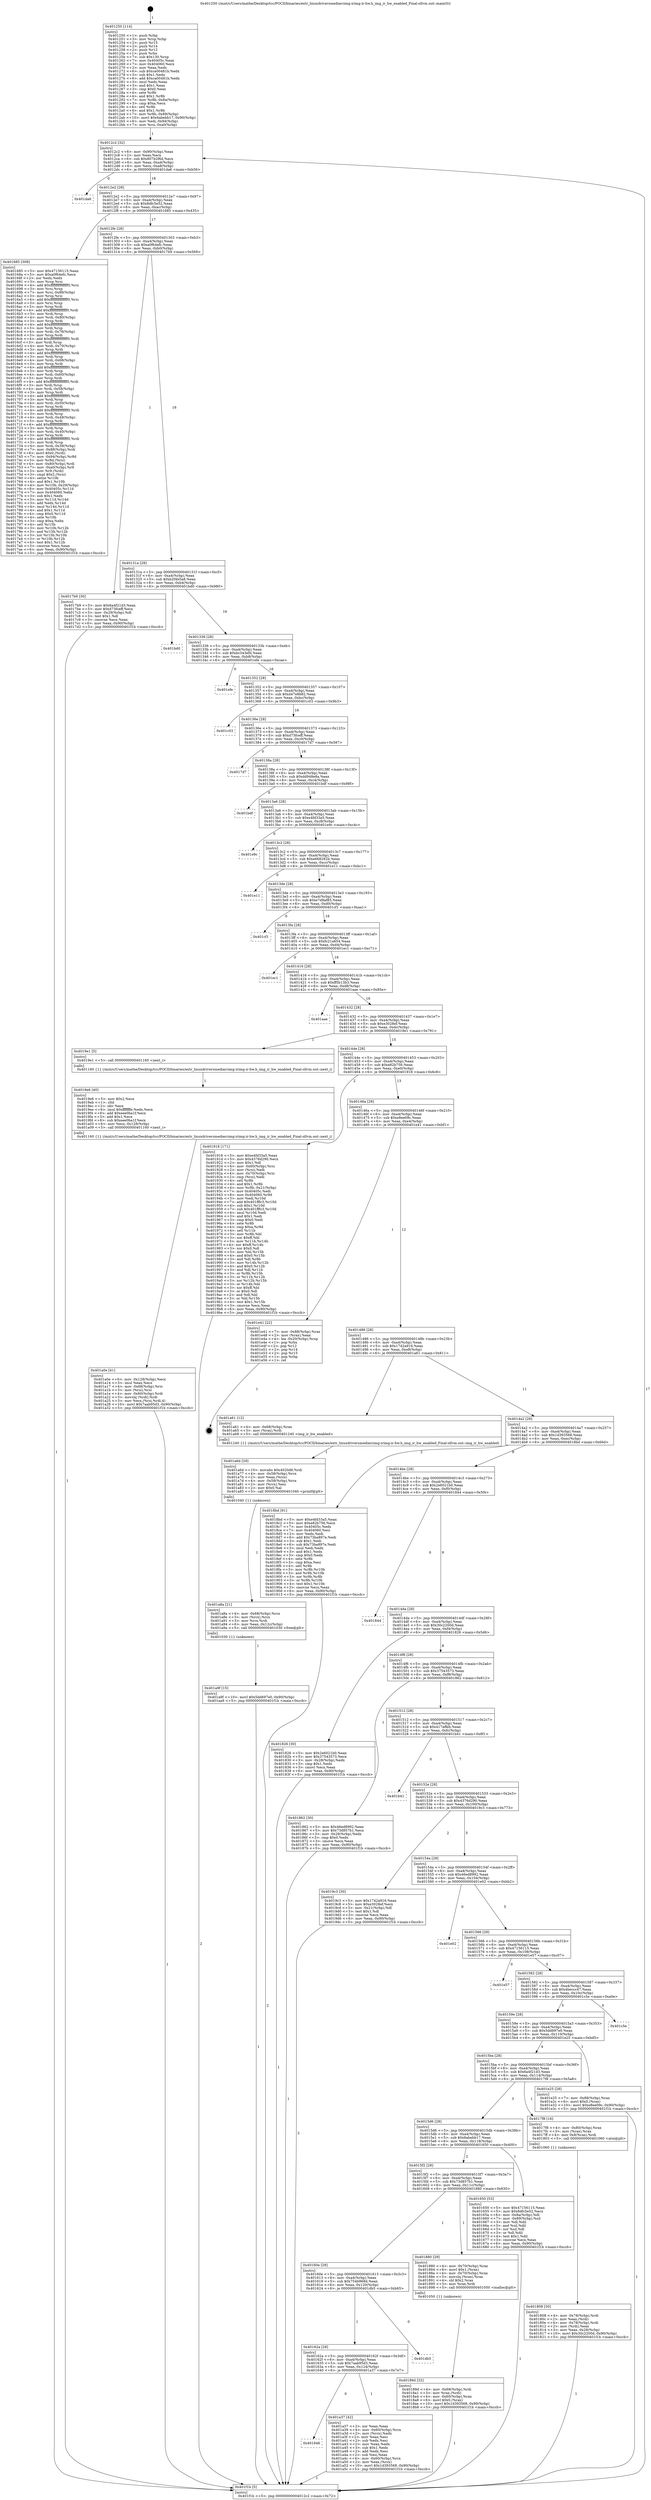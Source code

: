 digraph "0x401250" {
  label = "0x401250 (/mnt/c/Users/mathe/Desktop/tcc/POCII/binaries/extr_linuxdriversmediarcimg-irimg-ir-hw.h_img_ir_hw_enabled_Final-ollvm.out::main(0))"
  labelloc = "t"
  node[shape=record]

  Entry [label="",width=0.3,height=0.3,shape=circle,fillcolor=black,style=filled]
  "0x4012c2" [label="{
     0x4012c2 [32]\l
     | [instrs]\l
     &nbsp;&nbsp;0x4012c2 \<+6\>: mov -0x90(%rbp),%eax\l
     &nbsp;&nbsp;0x4012c8 \<+2\>: mov %eax,%ecx\l
     &nbsp;&nbsp;0x4012ca \<+6\>: sub $0x807b2f6d,%ecx\l
     &nbsp;&nbsp;0x4012d0 \<+6\>: mov %eax,-0xa4(%rbp)\l
     &nbsp;&nbsp;0x4012d6 \<+6\>: mov %ecx,-0xa8(%rbp)\l
     &nbsp;&nbsp;0x4012dc \<+6\>: je 0000000000401da6 \<main+0xb56\>\l
  }"]
  "0x401da6" [label="{
     0x401da6\l
  }", style=dashed]
  "0x4012e2" [label="{
     0x4012e2 [28]\l
     | [instrs]\l
     &nbsp;&nbsp;0x4012e2 \<+5\>: jmp 00000000004012e7 \<main+0x97\>\l
     &nbsp;&nbsp;0x4012e7 \<+6\>: mov -0xa4(%rbp),%eax\l
     &nbsp;&nbsp;0x4012ed \<+5\>: sub $0x8dfc5e52,%eax\l
     &nbsp;&nbsp;0x4012f2 \<+6\>: mov %eax,-0xac(%rbp)\l
     &nbsp;&nbsp;0x4012f8 \<+6\>: je 0000000000401685 \<main+0x435\>\l
  }"]
  Exit [label="",width=0.3,height=0.3,shape=circle,fillcolor=black,style=filled,peripheries=2]
  "0x401685" [label="{
     0x401685 [308]\l
     | [instrs]\l
     &nbsp;&nbsp;0x401685 \<+5\>: mov $0x47156115,%eax\l
     &nbsp;&nbsp;0x40168a \<+5\>: mov $0xa0f64efc,%ecx\l
     &nbsp;&nbsp;0x40168f \<+2\>: xor %edx,%edx\l
     &nbsp;&nbsp;0x401691 \<+3\>: mov %rsp,%rsi\l
     &nbsp;&nbsp;0x401694 \<+4\>: add $0xfffffffffffffff0,%rsi\l
     &nbsp;&nbsp;0x401698 \<+3\>: mov %rsi,%rsp\l
     &nbsp;&nbsp;0x40169b \<+7\>: mov %rsi,-0x88(%rbp)\l
     &nbsp;&nbsp;0x4016a2 \<+3\>: mov %rsp,%rsi\l
     &nbsp;&nbsp;0x4016a5 \<+4\>: add $0xfffffffffffffff0,%rsi\l
     &nbsp;&nbsp;0x4016a9 \<+3\>: mov %rsi,%rsp\l
     &nbsp;&nbsp;0x4016ac \<+3\>: mov %rsp,%rdi\l
     &nbsp;&nbsp;0x4016af \<+4\>: add $0xfffffffffffffff0,%rdi\l
     &nbsp;&nbsp;0x4016b3 \<+3\>: mov %rdi,%rsp\l
     &nbsp;&nbsp;0x4016b6 \<+4\>: mov %rdi,-0x80(%rbp)\l
     &nbsp;&nbsp;0x4016ba \<+3\>: mov %rsp,%rdi\l
     &nbsp;&nbsp;0x4016bd \<+4\>: add $0xfffffffffffffff0,%rdi\l
     &nbsp;&nbsp;0x4016c1 \<+3\>: mov %rdi,%rsp\l
     &nbsp;&nbsp;0x4016c4 \<+4\>: mov %rdi,-0x78(%rbp)\l
     &nbsp;&nbsp;0x4016c8 \<+3\>: mov %rsp,%rdi\l
     &nbsp;&nbsp;0x4016cb \<+4\>: add $0xfffffffffffffff0,%rdi\l
     &nbsp;&nbsp;0x4016cf \<+3\>: mov %rdi,%rsp\l
     &nbsp;&nbsp;0x4016d2 \<+4\>: mov %rdi,-0x70(%rbp)\l
     &nbsp;&nbsp;0x4016d6 \<+3\>: mov %rsp,%rdi\l
     &nbsp;&nbsp;0x4016d9 \<+4\>: add $0xfffffffffffffff0,%rdi\l
     &nbsp;&nbsp;0x4016dd \<+3\>: mov %rdi,%rsp\l
     &nbsp;&nbsp;0x4016e0 \<+4\>: mov %rdi,-0x68(%rbp)\l
     &nbsp;&nbsp;0x4016e4 \<+3\>: mov %rsp,%rdi\l
     &nbsp;&nbsp;0x4016e7 \<+4\>: add $0xfffffffffffffff0,%rdi\l
     &nbsp;&nbsp;0x4016eb \<+3\>: mov %rdi,%rsp\l
     &nbsp;&nbsp;0x4016ee \<+4\>: mov %rdi,-0x60(%rbp)\l
     &nbsp;&nbsp;0x4016f2 \<+3\>: mov %rsp,%rdi\l
     &nbsp;&nbsp;0x4016f5 \<+4\>: add $0xfffffffffffffff0,%rdi\l
     &nbsp;&nbsp;0x4016f9 \<+3\>: mov %rdi,%rsp\l
     &nbsp;&nbsp;0x4016fc \<+4\>: mov %rdi,-0x58(%rbp)\l
     &nbsp;&nbsp;0x401700 \<+3\>: mov %rsp,%rdi\l
     &nbsp;&nbsp;0x401703 \<+4\>: add $0xfffffffffffffff0,%rdi\l
     &nbsp;&nbsp;0x401707 \<+3\>: mov %rdi,%rsp\l
     &nbsp;&nbsp;0x40170a \<+4\>: mov %rdi,-0x50(%rbp)\l
     &nbsp;&nbsp;0x40170e \<+3\>: mov %rsp,%rdi\l
     &nbsp;&nbsp;0x401711 \<+4\>: add $0xfffffffffffffff0,%rdi\l
     &nbsp;&nbsp;0x401715 \<+3\>: mov %rdi,%rsp\l
     &nbsp;&nbsp;0x401718 \<+4\>: mov %rdi,-0x48(%rbp)\l
     &nbsp;&nbsp;0x40171c \<+3\>: mov %rsp,%rdi\l
     &nbsp;&nbsp;0x40171f \<+4\>: add $0xfffffffffffffff0,%rdi\l
     &nbsp;&nbsp;0x401723 \<+3\>: mov %rdi,%rsp\l
     &nbsp;&nbsp;0x401726 \<+4\>: mov %rdi,-0x40(%rbp)\l
     &nbsp;&nbsp;0x40172a \<+3\>: mov %rsp,%rdi\l
     &nbsp;&nbsp;0x40172d \<+4\>: add $0xfffffffffffffff0,%rdi\l
     &nbsp;&nbsp;0x401731 \<+3\>: mov %rdi,%rsp\l
     &nbsp;&nbsp;0x401734 \<+4\>: mov %rdi,-0x38(%rbp)\l
     &nbsp;&nbsp;0x401738 \<+7\>: mov -0x88(%rbp),%rdi\l
     &nbsp;&nbsp;0x40173f \<+6\>: movl $0x0,(%rdi)\l
     &nbsp;&nbsp;0x401745 \<+7\>: mov -0x94(%rbp),%r8d\l
     &nbsp;&nbsp;0x40174c \<+3\>: mov %r8d,(%rsi)\l
     &nbsp;&nbsp;0x40174f \<+4\>: mov -0x80(%rbp),%rdi\l
     &nbsp;&nbsp;0x401753 \<+7\>: mov -0xa0(%rbp),%r9\l
     &nbsp;&nbsp;0x40175a \<+3\>: mov %r9,(%rdi)\l
     &nbsp;&nbsp;0x40175d \<+3\>: cmpl $0x2,(%rsi)\l
     &nbsp;&nbsp;0x401760 \<+4\>: setne %r10b\l
     &nbsp;&nbsp;0x401764 \<+4\>: and $0x1,%r10b\l
     &nbsp;&nbsp;0x401768 \<+4\>: mov %r10b,-0x29(%rbp)\l
     &nbsp;&nbsp;0x40176c \<+8\>: mov 0x40405c,%r11d\l
     &nbsp;&nbsp;0x401774 \<+7\>: mov 0x404060,%ebx\l
     &nbsp;&nbsp;0x40177b \<+3\>: sub $0x1,%edx\l
     &nbsp;&nbsp;0x40177e \<+3\>: mov %r11d,%r14d\l
     &nbsp;&nbsp;0x401781 \<+3\>: add %edx,%r14d\l
     &nbsp;&nbsp;0x401784 \<+4\>: imul %r14d,%r11d\l
     &nbsp;&nbsp;0x401788 \<+4\>: and $0x1,%r11d\l
     &nbsp;&nbsp;0x40178c \<+4\>: cmp $0x0,%r11d\l
     &nbsp;&nbsp;0x401790 \<+4\>: sete %r10b\l
     &nbsp;&nbsp;0x401794 \<+3\>: cmp $0xa,%ebx\l
     &nbsp;&nbsp;0x401797 \<+4\>: setl %r15b\l
     &nbsp;&nbsp;0x40179b \<+3\>: mov %r10b,%r12b\l
     &nbsp;&nbsp;0x40179e \<+3\>: and %r15b,%r12b\l
     &nbsp;&nbsp;0x4017a1 \<+3\>: xor %r15b,%r10b\l
     &nbsp;&nbsp;0x4017a4 \<+3\>: or %r10b,%r12b\l
     &nbsp;&nbsp;0x4017a7 \<+4\>: test $0x1,%r12b\l
     &nbsp;&nbsp;0x4017ab \<+3\>: cmovne %ecx,%eax\l
     &nbsp;&nbsp;0x4017ae \<+6\>: mov %eax,-0x90(%rbp)\l
     &nbsp;&nbsp;0x4017b4 \<+5\>: jmp 0000000000401f1b \<main+0xccb\>\l
  }"]
  "0x4012fe" [label="{
     0x4012fe [28]\l
     | [instrs]\l
     &nbsp;&nbsp;0x4012fe \<+5\>: jmp 0000000000401303 \<main+0xb3\>\l
     &nbsp;&nbsp;0x401303 \<+6\>: mov -0xa4(%rbp),%eax\l
     &nbsp;&nbsp;0x401309 \<+5\>: sub $0xa0f64efc,%eax\l
     &nbsp;&nbsp;0x40130e \<+6\>: mov %eax,-0xb0(%rbp)\l
     &nbsp;&nbsp;0x401314 \<+6\>: je 00000000004017b9 \<main+0x569\>\l
  }"]
  "0x401a9f" [label="{
     0x401a9f [15]\l
     | [instrs]\l
     &nbsp;&nbsp;0x401a9f \<+10\>: movl $0x5dd697e0,-0x90(%rbp)\l
     &nbsp;&nbsp;0x401aa9 \<+5\>: jmp 0000000000401f1b \<main+0xccb\>\l
  }"]
  "0x4017b9" [label="{
     0x4017b9 [30]\l
     | [instrs]\l
     &nbsp;&nbsp;0x4017b9 \<+5\>: mov $0x6a4f21d3,%eax\l
     &nbsp;&nbsp;0x4017be \<+5\>: mov $0xd73fceff,%ecx\l
     &nbsp;&nbsp;0x4017c3 \<+3\>: mov -0x29(%rbp),%dl\l
     &nbsp;&nbsp;0x4017c6 \<+3\>: test $0x1,%dl\l
     &nbsp;&nbsp;0x4017c9 \<+3\>: cmovne %ecx,%eax\l
     &nbsp;&nbsp;0x4017cc \<+6\>: mov %eax,-0x90(%rbp)\l
     &nbsp;&nbsp;0x4017d2 \<+5\>: jmp 0000000000401f1b \<main+0xccb\>\l
  }"]
  "0x40131a" [label="{
     0x40131a [28]\l
     | [instrs]\l
     &nbsp;&nbsp;0x40131a \<+5\>: jmp 000000000040131f \<main+0xcf\>\l
     &nbsp;&nbsp;0x40131f \<+6\>: mov -0xa4(%rbp),%eax\l
     &nbsp;&nbsp;0x401325 \<+5\>: sub $0xb2f4b5a8,%eax\l
     &nbsp;&nbsp;0x40132a \<+6\>: mov %eax,-0xb4(%rbp)\l
     &nbsp;&nbsp;0x401330 \<+6\>: je 0000000000401bd0 \<main+0x980\>\l
  }"]
  "0x401a8a" [label="{
     0x401a8a [21]\l
     | [instrs]\l
     &nbsp;&nbsp;0x401a8a \<+4\>: mov -0x68(%rbp),%rcx\l
     &nbsp;&nbsp;0x401a8e \<+3\>: mov (%rcx),%rcx\l
     &nbsp;&nbsp;0x401a91 \<+3\>: mov %rcx,%rdi\l
     &nbsp;&nbsp;0x401a94 \<+6\>: mov %eax,-0x12c(%rbp)\l
     &nbsp;&nbsp;0x401a9a \<+5\>: call 0000000000401030 \<free@plt\>\l
     | [calls]\l
     &nbsp;&nbsp;0x401030 \{1\} (unknown)\l
  }"]
  "0x401bd0" [label="{
     0x401bd0\l
  }", style=dashed]
  "0x401336" [label="{
     0x401336 [28]\l
     | [instrs]\l
     &nbsp;&nbsp;0x401336 \<+5\>: jmp 000000000040133b \<main+0xeb\>\l
     &nbsp;&nbsp;0x40133b \<+6\>: mov -0xa4(%rbp),%eax\l
     &nbsp;&nbsp;0x401341 \<+5\>: sub $0xbc343efd,%eax\l
     &nbsp;&nbsp;0x401346 \<+6\>: mov %eax,-0xb8(%rbp)\l
     &nbsp;&nbsp;0x40134c \<+6\>: je 0000000000401efe \<main+0xcae\>\l
  }"]
  "0x401a6d" [label="{
     0x401a6d [29]\l
     | [instrs]\l
     &nbsp;&nbsp;0x401a6d \<+10\>: movabs $0x4020d6,%rdi\l
     &nbsp;&nbsp;0x401a77 \<+4\>: mov -0x58(%rbp),%rcx\l
     &nbsp;&nbsp;0x401a7b \<+2\>: mov %eax,(%rcx)\l
     &nbsp;&nbsp;0x401a7d \<+4\>: mov -0x58(%rbp),%rcx\l
     &nbsp;&nbsp;0x401a81 \<+2\>: mov (%rcx),%esi\l
     &nbsp;&nbsp;0x401a83 \<+2\>: mov $0x0,%al\l
     &nbsp;&nbsp;0x401a85 \<+5\>: call 0000000000401040 \<printf@plt\>\l
     | [calls]\l
     &nbsp;&nbsp;0x401040 \{1\} (unknown)\l
  }"]
  "0x401efe" [label="{
     0x401efe\l
  }", style=dashed]
  "0x401352" [label="{
     0x401352 [28]\l
     | [instrs]\l
     &nbsp;&nbsp;0x401352 \<+5\>: jmp 0000000000401357 \<main+0x107\>\l
     &nbsp;&nbsp;0x401357 \<+6\>: mov -0xa4(%rbp),%eax\l
     &nbsp;&nbsp;0x40135d \<+5\>: sub $0xd47e8b82,%eax\l
     &nbsp;&nbsp;0x401362 \<+6\>: mov %eax,-0xbc(%rbp)\l
     &nbsp;&nbsp;0x401368 \<+6\>: je 0000000000401c03 \<main+0x9b3\>\l
  }"]
  "0x401646" [label="{
     0x401646\l
  }", style=dashed]
  "0x401c03" [label="{
     0x401c03\l
  }", style=dashed]
  "0x40136e" [label="{
     0x40136e [28]\l
     | [instrs]\l
     &nbsp;&nbsp;0x40136e \<+5\>: jmp 0000000000401373 \<main+0x123\>\l
     &nbsp;&nbsp;0x401373 \<+6\>: mov -0xa4(%rbp),%eax\l
     &nbsp;&nbsp;0x401379 \<+5\>: sub $0xd73fceff,%eax\l
     &nbsp;&nbsp;0x40137e \<+6\>: mov %eax,-0xc0(%rbp)\l
     &nbsp;&nbsp;0x401384 \<+6\>: je 00000000004017d7 \<main+0x587\>\l
  }"]
  "0x401a37" [label="{
     0x401a37 [42]\l
     | [instrs]\l
     &nbsp;&nbsp;0x401a37 \<+2\>: xor %eax,%eax\l
     &nbsp;&nbsp;0x401a39 \<+4\>: mov -0x60(%rbp),%rcx\l
     &nbsp;&nbsp;0x401a3d \<+2\>: mov (%rcx),%edx\l
     &nbsp;&nbsp;0x401a3f \<+2\>: mov %eax,%esi\l
     &nbsp;&nbsp;0x401a41 \<+2\>: sub %edx,%esi\l
     &nbsp;&nbsp;0x401a43 \<+2\>: mov %eax,%edx\l
     &nbsp;&nbsp;0x401a45 \<+3\>: sub $0x1,%edx\l
     &nbsp;&nbsp;0x401a48 \<+2\>: add %edx,%esi\l
     &nbsp;&nbsp;0x401a4a \<+2\>: sub %esi,%eax\l
     &nbsp;&nbsp;0x401a4c \<+4\>: mov -0x60(%rbp),%rcx\l
     &nbsp;&nbsp;0x401a50 \<+2\>: mov %eax,(%rcx)\l
     &nbsp;&nbsp;0x401a52 \<+10\>: movl $0x1d393568,-0x90(%rbp)\l
     &nbsp;&nbsp;0x401a5c \<+5\>: jmp 0000000000401f1b \<main+0xccb\>\l
  }"]
  "0x4017d7" [label="{
     0x4017d7\l
  }", style=dashed]
  "0x40138a" [label="{
     0x40138a [28]\l
     | [instrs]\l
     &nbsp;&nbsp;0x40138a \<+5\>: jmp 000000000040138f \<main+0x13f\>\l
     &nbsp;&nbsp;0x40138f \<+6\>: mov -0xa4(%rbp),%eax\l
     &nbsp;&nbsp;0x401395 \<+5\>: sub $0xdd948e8a,%eax\l
     &nbsp;&nbsp;0x40139a \<+6\>: mov %eax,-0xc4(%rbp)\l
     &nbsp;&nbsp;0x4013a0 \<+6\>: je 0000000000401bdf \<main+0x98f\>\l
  }"]
  "0x40162a" [label="{
     0x40162a [28]\l
     | [instrs]\l
     &nbsp;&nbsp;0x40162a \<+5\>: jmp 000000000040162f \<main+0x3df\>\l
     &nbsp;&nbsp;0x40162f \<+6\>: mov -0xa4(%rbp),%eax\l
     &nbsp;&nbsp;0x401635 \<+5\>: sub $0x7aab95d3,%eax\l
     &nbsp;&nbsp;0x40163a \<+6\>: mov %eax,-0x124(%rbp)\l
     &nbsp;&nbsp;0x401640 \<+6\>: je 0000000000401a37 \<main+0x7e7\>\l
  }"]
  "0x401bdf" [label="{
     0x401bdf\l
  }", style=dashed]
  "0x4013a6" [label="{
     0x4013a6 [28]\l
     | [instrs]\l
     &nbsp;&nbsp;0x4013a6 \<+5\>: jmp 00000000004013ab \<main+0x15b\>\l
     &nbsp;&nbsp;0x4013ab \<+6\>: mov -0xa4(%rbp),%eax\l
     &nbsp;&nbsp;0x4013b1 \<+5\>: sub $0xe4fd33a5,%eax\l
     &nbsp;&nbsp;0x4013b6 \<+6\>: mov %eax,-0xc8(%rbp)\l
     &nbsp;&nbsp;0x4013bc \<+6\>: je 0000000000401e9c \<main+0xc4c\>\l
  }"]
  "0x401db5" [label="{
     0x401db5\l
  }", style=dashed]
  "0x401e9c" [label="{
     0x401e9c\l
  }", style=dashed]
  "0x4013c2" [label="{
     0x4013c2 [28]\l
     | [instrs]\l
     &nbsp;&nbsp;0x4013c2 \<+5\>: jmp 00000000004013c7 \<main+0x177\>\l
     &nbsp;&nbsp;0x4013c7 \<+6\>: mov -0xa4(%rbp),%eax\l
     &nbsp;&nbsp;0x4013cd \<+5\>: sub $0xe668282b,%eax\l
     &nbsp;&nbsp;0x4013d2 \<+6\>: mov %eax,-0xcc(%rbp)\l
     &nbsp;&nbsp;0x4013d8 \<+6\>: je 0000000000401e11 \<main+0xbc1\>\l
  }"]
  "0x401a0e" [label="{
     0x401a0e [41]\l
     | [instrs]\l
     &nbsp;&nbsp;0x401a0e \<+6\>: mov -0x128(%rbp),%ecx\l
     &nbsp;&nbsp;0x401a14 \<+3\>: imul %eax,%ecx\l
     &nbsp;&nbsp;0x401a17 \<+4\>: mov -0x68(%rbp),%rsi\l
     &nbsp;&nbsp;0x401a1b \<+3\>: mov (%rsi),%rsi\l
     &nbsp;&nbsp;0x401a1e \<+4\>: mov -0x60(%rbp),%rdi\l
     &nbsp;&nbsp;0x401a22 \<+3\>: movslq (%rdi),%rdi\l
     &nbsp;&nbsp;0x401a25 \<+3\>: mov %ecx,(%rsi,%rdi,4)\l
     &nbsp;&nbsp;0x401a28 \<+10\>: movl $0x7aab95d3,-0x90(%rbp)\l
     &nbsp;&nbsp;0x401a32 \<+5\>: jmp 0000000000401f1b \<main+0xccb\>\l
  }"]
  "0x401e11" [label="{
     0x401e11\l
  }", style=dashed]
  "0x4013de" [label="{
     0x4013de [28]\l
     | [instrs]\l
     &nbsp;&nbsp;0x4013de \<+5\>: jmp 00000000004013e3 \<main+0x193\>\l
     &nbsp;&nbsp;0x4013e3 \<+6\>: mov -0xa4(%rbp),%eax\l
     &nbsp;&nbsp;0x4013e9 \<+5\>: sub $0xe7d8af85,%eax\l
     &nbsp;&nbsp;0x4013ee \<+6\>: mov %eax,-0xd0(%rbp)\l
     &nbsp;&nbsp;0x4013f4 \<+6\>: je 0000000000401cf1 \<main+0xaa1\>\l
  }"]
  "0x4019e6" [label="{
     0x4019e6 [40]\l
     | [instrs]\l
     &nbsp;&nbsp;0x4019e6 \<+5\>: mov $0x2,%ecx\l
     &nbsp;&nbsp;0x4019eb \<+1\>: cltd\l
     &nbsp;&nbsp;0x4019ec \<+2\>: idiv %ecx\l
     &nbsp;&nbsp;0x4019ee \<+6\>: imul $0xfffffffe,%edx,%ecx\l
     &nbsp;&nbsp;0x4019f4 \<+6\>: add $0xeee0ba1f,%ecx\l
     &nbsp;&nbsp;0x4019fa \<+3\>: add $0x1,%ecx\l
     &nbsp;&nbsp;0x4019fd \<+6\>: sub $0xeee0ba1f,%ecx\l
     &nbsp;&nbsp;0x401a03 \<+6\>: mov %ecx,-0x128(%rbp)\l
     &nbsp;&nbsp;0x401a09 \<+5\>: call 0000000000401160 \<next_i\>\l
     | [calls]\l
     &nbsp;&nbsp;0x401160 \{1\} (/mnt/c/Users/mathe/Desktop/tcc/POCII/binaries/extr_linuxdriversmediarcimg-irimg-ir-hw.h_img_ir_hw_enabled_Final-ollvm.out::next_i)\l
  }"]
  "0x401cf1" [label="{
     0x401cf1\l
  }", style=dashed]
  "0x4013fa" [label="{
     0x4013fa [28]\l
     | [instrs]\l
     &nbsp;&nbsp;0x4013fa \<+5\>: jmp 00000000004013ff \<main+0x1af\>\l
     &nbsp;&nbsp;0x4013ff \<+6\>: mov -0xa4(%rbp),%eax\l
     &nbsp;&nbsp;0x401405 \<+5\>: sub $0xfc21a654,%eax\l
     &nbsp;&nbsp;0x40140a \<+6\>: mov %eax,-0xd4(%rbp)\l
     &nbsp;&nbsp;0x401410 \<+6\>: je 0000000000401ec1 \<main+0xc71\>\l
  }"]
  "0x40189d" [label="{
     0x40189d [32]\l
     | [instrs]\l
     &nbsp;&nbsp;0x40189d \<+4\>: mov -0x68(%rbp),%rdi\l
     &nbsp;&nbsp;0x4018a1 \<+3\>: mov %rax,(%rdi)\l
     &nbsp;&nbsp;0x4018a4 \<+4\>: mov -0x60(%rbp),%rax\l
     &nbsp;&nbsp;0x4018a8 \<+6\>: movl $0x0,(%rax)\l
     &nbsp;&nbsp;0x4018ae \<+10\>: movl $0x1d393568,-0x90(%rbp)\l
     &nbsp;&nbsp;0x4018b8 \<+5\>: jmp 0000000000401f1b \<main+0xccb\>\l
  }"]
  "0x401ec1" [label="{
     0x401ec1\l
  }", style=dashed]
  "0x401416" [label="{
     0x401416 [28]\l
     | [instrs]\l
     &nbsp;&nbsp;0x401416 \<+5\>: jmp 000000000040141b \<main+0x1cb\>\l
     &nbsp;&nbsp;0x40141b \<+6\>: mov -0xa4(%rbp),%eax\l
     &nbsp;&nbsp;0x401421 \<+5\>: sub $0xff5b13b3,%eax\l
     &nbsp;&nbsp;0x401426 \<+6\>: mov %eax,-0xd8(%rbp)\l
     &nbsp;&nbsp;0x40142c \<+6\>: je 0000000000401aae \<main+0x85e\>\l
  }"]
  "0x40160e" [label="{
     0x40160e [28]\l
     | [instrs]\l
     &nbsp;&nbsp;0x40160e \<+5\>: jmp 0000000000401613 \<main+0x3c3\>\l
     &nbsp;&nbsp;0x401613 \<+6\>: mov -0xa4(%rbp),%eax\l
     &nbsp;&nbsp;0x401619 \<+5\>: sub $0x754b968d,%eax\l
     &nbsp;&nbsp;0x40161e \<+6\>: mov %eax,-0x120(%rbp)\l
     &nbsp;&nbsp;0x401624 \<+6\>: je 0000000000401db5 \<main+0xb65\>\l
  }"]
  "0x401aae" [label="{
     0x401aae\l
  }", style=dashed]
  "0x401432" [label="{
     0x401432 [28]\l
     | [instrs]\l
     &nbsp;&nbsp;0x401432 \<+5\>: jmp 0000000000401437 \<main+0x1e7\>\l
     &nbsp;&nbsp;0x401437 \<+6\>: mov -0xa4(%rbp),%eax\l
     &nbsp;&nbsp;0x40143d \<+5\>: sub $0xe3028ef,%eax\l
     &nbsp;&nbsp;0x401442 \<+6\>: mov %eax,-0xdc(%rbp)\l
     &nbsp;&nbsp;0x401448 \<+6\>: je 00000000004019e1 \<main+0x791\>\l
  }"]
  "0x401880" [label="{
     0x401880 [29]\l
     | [instrs]\l
     &nbsp;&nbsp;0x401880 \<+4\>: mov -0x70(%rbp),%rax\l
     &nbsp;&nbsp;0x401884 \<+6\>: movl $0x1,(%rax)\l
     &nbsp;&nbsp;0x40188a \<+4\>: mov -0x70(%rbp),%rax\l
     &nbsp;&nbsp;0x40188e \<+3\>: movslq (%rax),%rax\l
     &nbsp;&nbsp;0x401891 \<+4\>: shl $0x2,%rax\l
     &nbsp;&nbsp;0x401895 \<+3\>: mov %rax,%rdi\l
     &nbsp;&nbsp;0x401898 \<+5\>: call 0000000000401050 \<malloc@plt\>\l
     | [calls]\l
     &nbsp;&nbsp;0x401050 \{1\} (unknown)\l
  }"]
  "0x4019e1" [label="{
     0x4019e1 [5]\l
     | [instrs]\l
     &nbsp;&nbsp;0x4019e1 \<+5\>: call 0000000000401160 \<next_i\>\l
     | [calls]\l
     &nbsp;&nbsp;0x401160 \{1\} (/mnt/c/Users/mathe/Desktop/tcc/POCII/binaries/extr_linuxdriversmediarcimg-irimg-ir-hw.h_img_ir_hw_enabled_Final-ollvm.out::next_i)\l
  }"]
  "0x40144e" [label="{
     0x40144e [28]\l
     | [instrs]\l
     &nbsp;&nbsp;0x40144e \<+5\>: jmp 0000000000401453 \<main+0x203\>\l
     &nbsp;&nbsp;0x401453 \<+6\>: mov -0xa4(%rbp),%eax\l
     &nbsp;&nbsp;0x401459 \<+5\>: sub $0xe82b756,%eax\l
     &nbsp;&nbsp;0x40145e \<+6\>: mov %eax,-0xe0(%rbp)\l
     &nbsp;&nbsp;0x401464 \<+6\>: je 0000000000401918 \<main+0x6c8\>\l
  }"]
  "0x401808" [label="{
     0x401808 [30]\l
     | [instrs]\l
     &nbsp;&nbsp;0x401808 \<+4\>: mov -0x78(%rbp),%rdi\l
     &nbsp;&nbsp;0x40180c \<+2\>: mov %eax,(%rdi)\l
     &nbsp;&nbsp;0x40180e \<+4\>: mov -0x78(%rbp),%rdi\l
     &nbsp;&nbsp;0x401812 \<+2\>: mov (%rdi),%eax\l
     &nbsp;&nbsp;0x401814 \<+3\>: mov %eax,-0x28(%rbp)\l
     &nbsp;&nbsp;0x401817 \<+10\>: movl $0x30c2200d,-0x90(%rbp)\l
     &nbsp;&nbsp;0x401821 \<+5\>: jmp 0000000000401f1b \<main+0xccb\>\l
  }"]
  "0x401918" [label="{
     0x401918 [171]\l
     | [instrs]\l
     &nbsp;&nbsp;0x401918 \<+5\>: mov $0xe4fd33a5,%eax\l
     &nbsp;&nbsp;0x40191d \<+5\>: mov $0x4376d290,%ecx\l
     &nbsp;&nbsp;0x401922 \<+2\>: mov $0x1,%dl\l
     &nbsp;&nbsp;0x401924 \<+4\>: mov -0x60(%rbp),%rsi\l
     &nbsp;&nbsp;0x401928 \<+2\>: mov (%rsi),%edi\l
     &nbsp;&nbsp;0x40192a \<+4\>: mov -0x70(%rbp),%rsi\l
     &nbsp;&nbsp;0x40192e \<+2\>: cmp (%rsi),%edi\l
     &nbsp;&nbsp;0x401930 \<+4\>: setl %r8b\l
     &nbsp;&nbsp;0x401934 \<+4\>: and $0x1,%r8b\l
     &nbsp;&nbsp;0x401938 \<+4\>: mov %r8b,-0x21(%rbp)\l
     &nbsp;&nbsp;0x40193c \<+7\>: mov 0x40405c,%edi\l
     &nbsp;&nbsp;0x401943 \<+8\>: mov 0x404060,%r9d\l
     &nbsp;&nbsp;0x40194b \<+3\>: mov %edi,%r10d\l
     &nbsp;&nbsp;0x40194e \<+7\>: add $0x401fffc3,%r10d\l
     &nbsp;&nbsp;0x401955 \<+4\>: sub $0x1,%r10d\l
     &nbsp;&nbsp;0x401959 \<+7\>: sub $0x401fffc3,%r10d\l
     &nbsp;&nbsp;0x401960 \<+4\>: imul %r10d,%edi\l
     &nbsp;&nbsp;0x401964 \<+3\>: and $0x1,%edi\l
     &nbsp;&nbsp;0x401967 \<+3\>: cmp $0x0,%edi\l
     &nbsp;&nbsp;0x40196a \<+4\>: sete %r8b\l
     &nbsp;&nbsp;0x40196e \<+4\>: cmp $0xa,%r9d\l
     &nbsp;&nbsp;0x401972 \<+4\>: setl %r11b\l
     &nbsp;&nbsp;0x401976 \<+3\>: mov %r8b,%bl\l
     &nbsp;&nbsp;0x401979 \<+3\>: xor $0xff,%bl\l
     &nbsp;&nbsp;0x40197c \<+3\>: mov %r11b,%r14b\l
     &nbsp;&nbsp;0x40197f \<+4\>: xor $0xff,%r14b\l
     &nbsp;&nbsp;0x401983 \<+3\>: xor $0x0,%dl\l
     &nbsp;&nbsp;0x401986 \<+3\>: mov %bl,%r15b\l
     &nbsp;&nbsp;0x401989 \<+4\>: and $0x0,%r15b\l
     &nbsp;&nbsp;0x40198d \<+3\>: and %dl,%r8b\l
     &nbsp;&nbsp;0x401990 \<+3\>: mov %r14b,%r12b\l
     &nbsp;&nbsp;0x401993 \<+4\>: and $0x0,%r12b\l
     &nbsp;&nbsp;0x401997 \<+3\>: and %dl,%r11b\l
     &nbsp;&nbsp;0x40199a \<+3\>: or %r8b,%r15b\l
     &nbsp;&nbsp;0x40199d \<+3\>: or %r11b,%r12b\l
     &nbsp;&nbsp;0x4019a0 \<+3\>: xor %r12b,%r15b\l
     &nbsp;&nbsp;0x4019a3 \<+3\>: or %r14b,%bl\l
     &nbsp;&nbsp;0x4019a6 \<+3\>: xor $0xff,%bl\l
     &nbsp;&nbsp;0x4019a9 \<+3\>: or $0x0,%dl\l
     &nbsp;&nbsp;0x4019ac \<+2\>: and %dl,%bl\l
     &nbsp;&nbsp;0x4019ae \<+3\>: or %bl,%r15b\l
     &nbsp;&nbsp;0x4019b1 \<+4\>: test $0x1,%r15b\l
     &nbsp;&nbsp;0x4019b5 \<+3\>: cmovne %ecx,%eax\l
     &nbsp;&nbsp;0x4019b8 \<+6\>: mov %eax,-0x90(%rbp)\l
     &nbsp;&nbsp;0x4019be \<+5\>: jmp 0000000000401f1b \<main+0xccb\>\l
  }"]
  "0x40146a" [label="{
     0x40146a [28]\l
     | [instrs]\l
     &nbsp;&nbsp;0x40146a \<+5\>: jmp 000000000040146f \<main+0x21f\>\l
     &nbsp;&nbsp;0x40146f \<+6\>: mov -0xa4(%rbp),%eax\l
     &nbsp;&nbsp;0x401475 \<+5\>: sub $0xe8ee09c,%eax\l
     &nbsp;&nbsp;0x40147a \<+6\>: mov %eax,-0xe4(%rbp)\l
     &nbsp;&nbsp;0x401480 \<+6\>: je 0000000000401e41 \<main+0xbf1\>\l
  }"]
  "0x401250" [label="{
     0x401250 [114]\l
     | [instrs]\l
     &nbsp;&nbsp;0x401250 \<+1\>: push %rbp\l
     &nbsp;&nbsp;0x401251 \<+3\>: mov %rsp,%rbp\l
     &nbsp;&nbsp;0x401254 \<+2\>: push %r15\l
     &nbsp;&nbsp;0x401256 \<+2\>: push %r14\l
     &nbsp;&nbsp;0x401258 \<+2\>: push %r12\l
     &nbsp;&nbsp;0x40125a \<+1\>: push %rbx\l
     &nbsp;&nbsp;0x40125b \<+7\>: sub $0x130,%rsp\l
     &nbsp;&nbsp;0x401262 \<+7\>: mov 0x40405c,%eax\l
     &nbsp;&nbsp;0x401269 \<+7\>: mov 0x404060,%ecx\l
     &nbsp;&nbsp;0x401270 \<+2\>: mov %eax,%edx\l
     &nbsp;&nbsp;0x401272 \<+6\>: sub $0xca00481b,%edx\l
     &nbsp;&nbsp;0x401278 \<+3\>: sub $0x1,%edx\l
     &nbsp;&nbsp;0x40127b \<+6\>: add $0xca00481b,%edx\l
     &nbsp;&nbsp;0x401281 \<+3\>: imul %edx,%eax\l
     &nbsp;&nbsp;0x401284 \<+3\>: and $0x1,%eax\l
     &nbsp;&nbsp;0x401287 \<+3\>: cmp $0x0,%eax\l
     &nbsp;&nbsp;0x40128a \<+4\>: sete %r8b\l
     &nbsp;&nbsp;0x40128e \<+4\>: and $0x1,%r8b\l
     &nbsp;&nbsp;0x401292 \<+7\>: mov %r8b,-0x8a(%rbp)\l
     &nbsp;&nbsp;0x401299 \<+3\>: cmp $0xa,%ecx\l
     &nbsp;&nbsp;0x40129c \<+4\>: setl %r8b\l
     &nbsp;&nbsp;0x4012a0 \<+4\>: and $0x1,%r8b\l
     &nbsp;&nbsp;0x4012a4 \<+7\>: mov %r8b,-0x89(%rbp)\l
     &nbsp;&nbsp;0x4012ab \<+10\>: movl $0x6abebb17,-0x90(%rbp)\l
     &nbsp;&nbsp;0x4012b5 \<+6\>: mov %edi,-0x94(%rbp)\l
     &nbsp;&nbsp;0x4012bb \<+7\>: mov %rsi,-0xa0(%rbp)\l
  }"]
  "0x401e41" [label="{
     0x401e41 [22]\l
     | [instrs]\l
     &nbsp;&nbsp;0x401e41 \<+7\>: mov -0x88(%rbp),%rax\l
     &nbsp;&nbsp;0x401e48 \<+2\>: mov (%rax),%eax\l
     &nbsp;&nbsp;0x401e4a \<+4\>: lea -0x20(%rbp),%rsp\l
     &nbsp;&nbsp;0x401e4e \<+1\>: pop %rbx\l
     &nbsp;&nbsp;0x401e4f \<+2\>: pop %r12\l
     &nbsp;&nbsp;0x401e51 \<+2\>: pop %r14\l
     &nbsp;&nbsp;0x401e53 \<+2\>: pop %r15\l
     &nbsp;&nbsp;0x401e55 \<+1\>: pop %rbp\l
     &nbsp;&nbsp;0x401e56 \<+1\>: ret\l
  }"]
  "0x401486" [label="{
     0x401486 [28]\l
     | [instrs]\l
     &nbsp;&nbsp;0x401486 \<+5\>: jmp 000000000040148b \<main+0x23b\>\l
     &nbsp;&nbsp;0x40148b \<+6\>: mov -0xa4(%rbp),%eax\l
     &nbsp;&nbsp;0x401491 \<+5\>: sub $0x1742a916,%eax\l
     &nbsp;&nbsp;0x401496 \<+6\>: mov %eax,-0xe8(%rbp)\l
     &nbsp;&nbsp;0x40149c \<+6\>: je 0000000000401a61 \<main+0x811\>\l
  }"]
  "0x401f1b" [label="{
     0x401f1b [5]\l
     | [instrs]\l
     &nbsp;&nbsp;0x401f1b \<+5\>: jmp 00000000004012c2 \<main+0x72\>\l
  }"]
  "0x401a61" [label="{
     0x401a61 [12]\l
     | [instrs]\l
     &nbsp;&nbsp;0x401a61 \<+4\>: mov -0x68(%rbp),%rax\l
     &nbsp;&nbsp;0x401a65 \<+3\>: mov (%rax),%rdi\l
     &nbsp;&nbsp;0x401a68 \<+5\>: call 0000000000401240 \<img_ir_hw_enabled\>\l
     | [calls]\l
     &nbsp;&nbsp;0x401240 \{1\} (/mnt/c/Users/mathe/Desktop/tcc/POCII/binaries/extr_linuxdriversmediarcimg-irimg-ir-hw.h_img_ir_hw_enabled_Final-ollvm.out::img_ir_hw_enabled)\l
  }"]
  "0x4014a2" [label="{
     0x4014a2 [28]\l
     | [instrs]\l
     &nbsp;&nbsp;0x4014a2 \<+5\>: jmp 00000000004014a7 \<main+0x257\>\l
     &nbsp;&nbsp;0x4014a7 \<+6\>: mov -0xa4(%rbp),%eax\l
     &nbsp;&nbsp;0x4014ad \<+5\>: sub $0x1d393568,%eax\l
     &nbsp;&nbsp;0x4014b2 \<+6\>: mov %eax,-0xec(%rbp)\l
     &nbsp;&nbsp;0x4014b8 \<+6\>: je 00000000004018bd \<main+0x66d\>\l
  }"]
  "0x4015f2" [label="{
     0x4015f2 [28]\l
     | [instrs]\l
     &nbsp;&nbsp;0x4015f2 \<+5\>: jmp 00000000004015f7 \<main+0x3a7\>\l
     &nbsp;&nbsp;0x4015f7 \<+6\>: mov -0xa4(%rbp),%eax\l
     &nbsp;&nbsp;0x4015fd \<+5\>: sub $0x73d857b1,%eax\l
     &nbsp;&nbsp;0x401602 \<+6\>: mov %eax,-0x11c(%rbp)\l
     &nbsp;&nbsp;0x401608 \<+6\>: je 0000000000401880 \<main+0x630\>\l
  }"]
  "0x4018bd" [label="{
     0x4018bd [91]\l
     | [instrs]\l
     &nbsp;&nbsp;0x4018bd \<+5\>: mov $0xe4fd33a5,%eax\l
     &nbsp;&nbsp;0x4018c2 \<+5\>: mov $0xe82b756,%ecx\l
     &nbsp;&nbsp;0x4018c7 \<+7\>: mov 0x40405c,%edx\l
     &nbsp;&nbsp;0x4018ce \<+7\>: mov 0x404060,%esi\l
     &nbsp;&nbsp;0x4018d5 \<+2\>: mov %edx,%edi\l
     &nbsp;&nbsp;0x4018d7 \<+6\>: add $0x73ba897e,%edi\l
     &nbsp;&nbsp;0x4018dd \<+3\>: sub $0x1,%edi\l
     &nbsp;&nbsp;0x4018e0 \<+6\>: sub $0x73ba897e,%edi\l
     &nbsp;&nbsp;0x4018e6 \<+3\>: imul %edi,%edx\l
     &nbsp;&nbsp;0x4018e9 \<+3\>: and $0x1,%edx\l
     &nbsp;&nbsp;0x4018ec \<+3\>: cmp $0x0,%edx\l
     &nbsp;&nbsp;0x4018ef \<+4\>: sete %r8b\l
     &nbsp;&nbsp;0x4018f3 \<+3\>: cmp $0xa,%esi\l
     &nbsp;&nbsp;0x4018f6 \<+4\>: setl %r9b\l
     &nbsp;&nbsp;0x4018fa \<+3\>: mov %r8b,%r10b\l
     &nbsp;&nbsp;0x4018fd \<+3\>: and %r9b,%r10b\l
     &nbsp;&nbsp;0x401900 \<+3\>: xor %r9b,%r8b\l
     &nbsp;&nbsp;0x401903 \<+3\>: or %r8b,%r10b\l
     &nbsp;&nbsp;0x401906 \<+4\>: test $0x1,%r10b\l
     &nbsp;&nbsp;0x40190a \<+3\>: cmovne %ecx,%eax\l
     &nbsp;&nbsp;0x40190d \<+6\>: mov %eax,-0x90(%rbp)\l
     &nbsp;&nbsp;0x401913 \<+5\>: jmp 0000000000401f1b \<main+0xccb\>\l
  }"]
  "0x4014be" [label="{
     0x4014be [28]\l
     | [instrs]\l
     &nbsp;&nbsp;0x4014be \<+5\>: jmp 00000000004014c3 \<main+0x273\>\l
     &nbsp;&nbsp;0x4014c3 \<+6\>: mov -0xa4(%rbp),%eax\l
     &nbsp;&nbsp;0x4014c9 \<+5\>: sub $0x2e6021b0,%eax\l
     &nbsp;&nbsp;0x4014ce \<+6\>: mov %eax,-0xf0(%rbp)\l
     &nbsp;&nbsp;0x4014d4 \<+6\>: je 0000000000401844 \<main+0x5f4\>\l
  }"]
  "0x401650" [label="{
     0x401650 [53]\l
     | [instrs]\l
     &nbsp;&nbsp;0x401650 \<+5\>: mov $0x47156115,%eax\l
     &nbsp;&nbsp;0x401655 \<+5\>: mov $0x8dfc5e52,%ecx\l
     &nbsp;&nbsp;0x40165a \<+6\>: mov -0x8a(%rbp),%dl\l
     &nbsp;&nbsp;0x401660 \<+7\>: mov -0x89(%rbp),%sil\l
     &nbsp;&nbsp;0x401667 \<+3\>: mov %dl,%dil\l
     &nbsp;&nbsp;0x40166a \<+3\>: and %sil,%dil\l
     &nbsp;&nbsp;0x40166d \<+3\>: xor %sil,%dl\l
     &nbsp;&nbsp;0x401670 \<+3\>: or %dl,%dil\l
     &nbsp;&nbsp;0x401673 \<+4\>: test $0x1,%dil\l
     &nbsp;&nbsp;0x401677 \<+3\>: cmovne %ecx,%eax\l
     &nbsp;&nbsp;0x40167a \<+6\>: mov %eax,-0x90(%rbp)\l
     &nbsp;&nbsp;0x401680 \<+5\>: jmp 0000000000401f1b \<main+0xccb\>\l
  }"]
  "0x401844" [label="{
     0x401844\l
  }", style=dashed]
  "0x4014da" [label="{
     0x4014da [28]\l
     | [instrs]\l
     &nbsp;&nbsp;0x4014da \<+5\>: jmp 00000000004014df \<main+0x28f\>\l
     &nbsp;&nbsp;0x4014df \<+6\>: mov -0xa4(%rbp),%eax\l
     &nbsp;&nbsp;0x4014e5 \<+5\>: sub $0x30c2200d,%eax\l
     &nbsp;&nbsp;0x4014ea \<+6\>: mov %eax,-0xf4(%rbp)\l
     &nbsp;&nbsp;0x4014f0 \<+6\>: je 0000000000401826 \<main+0x5d6\>\l
  }"]
  "0x4015d6" [label="{
     0x4015d6 [28]\l
     | [instrs]\l
     &nbsp;&nbsp;0x4015d6 \<+5\>: jmp 00000000004015db \<main+0x38b\>\l
     &nbsp;&nbsp;0x4015db \<+6\>: mov -0xa4(%rbp),%eax\l
     &nbsp;&nbsp;0x4015e1 \<+5\>: sub $0x6abebb17,%eax\l
     &nbsp;&nbsp;0x4015e6 \<+6\>: mov %eax,-0x118(%rbp)\l
     &nbsp;&nbsp;0x4015ec \<+6\>: je 0000000000401650 \<main+0x400\>\l
  }"]
  "0x401826" [label="{
     0x401826 [30]\l
     | [instrs]\l
     &nbsp;&nbsp;0x401826 \<+5\>: mov $0x2e6021b0,%eax\l
     &nbsp;&nbsp;0x40182b \<+5\>: mov $0x37543573,%ecx\l
     &nbsp;&nbsp;0x401830 \<+3\>: mov -0x28(%rbp),%edx\l
     &nbsp;&nbsp;0x401833 \<+3\>: cmp $0x1,%edx\l
     &nbsp;&nbsp;0x401836 \<+3\>: cmovl %ecx,%eax\l
     &nbsp;&nbsp;0x401839 \<+6\>: mov %eax,-0x90(%rbp)\l
     &nbsp;&nbsp;0x40183f \<+5\>: jmp 0000000000401f1b \<main+0xccb\>\l
  }"]
  "0x4014f6" [label="{
     0x4014f6 [28]\l
     | [instrs]\l
     &nbsp;&nbsp;0x4014f6 \<+5\>: jmp 00000000004014fb \<main+0x2ab\>\l
     &nbsp;&nbsp;0x4014fb \<+6\>: mov -0xa4(%rbp),%eax\l
     &nbsp;&nbsp;0x401501 \<+5\>: sub $0x37543573,%eax\l
     &nbsp;&nbsp;0x401506 \<+6\>: mov %eax,-0xf8(%rbp)\l
     &nbsp;&nbsp;0x40150c \<+6\>: je 0000000000401862 \<main+0x612\>\l
  }"]
  "0x4017f8" [label="{
     0x4017f8 [16]\l
     | [instrs]\l
     &nbsp;&nbsp;0x4017f8 \<+4\>: mov -0x80(%rbp),%rax\l
     &nbsp;&nbsp;0x4017fc \<+3\>: mov (%rax),%rax\l
     &nbsp;&nbsp;0x4017ff \<+4\>: mov 0x8(%rax),%rdi\l
     &nbsp;&nbsp;0x401803 \<+5\>: call 0000000000401060 \<atoi@plt\>\l
     | [calls]\l
     &nbsp;&nbsp;0x401060 \{1\} (unknown)\l
  }"]
  "0x401862" [label="{
     0x401862 [30]\l
     | [instrs]\l
     &nbsp;&nbsp;0x401862 \<+5\>: mov $0x46ed8992,%eax\l
     &nbsp;&nbsp;0x401867 \<+5\>: mov $0x73d857b1,%ecx\l
     &nbsp;&nbsp;0x40186c \<+3\>: mov -0x28(%rbp),%edx\l
     &nbsp;&nbsp;0x40186f \<+3\>: cmp $0x0,%edx\l
     &nbsp;&nbsp;0x401872 \<+3\>: cmove %ecx,%eax\l
     &nbsp;&nbsp;0x401875 \<+6\>: mov %eax,-0x90(%rbp)\l
     &nbsp;&nbsp;0x40187b \<+5\>: jmp 0000000000401f1b \<main+0xccb\>\l
  }"]
  "0x401512" [label="{
     0x401512 [28]\l
     | [instrs]\l
     &nbsp;&nbsp;0x401512 \<+5\>: jmp 0000000000401517 \<main+0x2c7\>\l
     &nbsp;&nbsp;0x401517 \<+6\>: mov -0xa4(%rbp),%eax\l
     &nbsp;&nbsp;0x40151d \<+5\>: sub $0x417affeb,%eax\l
     &nbsp;&nbsp;0x401522 \<+6\>: mov %eax,-0xfc(%rbp)\l
     &nbsp;&nbsp;0x401528 \<+6\>: je 0000000000401b41 \<main+0x8f1\>\l
  }"]
  "0x4015ba" [label="{
     0x4015ba [28]\l
     | [instrs]\l
     &nbsp;&nbsp;0x4015ba \<+5\>: jmp 00000000004015bf \<main+0x36f\>\l
     &nbsp;&nbsp;0x4015bf \<+6\>: mov -0xa4(%rbp),%eax\l
     &nbsp;&nbsp;0x4015c5 \<+5\>: sub $0x6a4f21d3,%eax\l
     &nbsp;&nbsp;0x4015ca \<+6\>: mov %eax,-0x114(%rbp)\l
     &nbsp;&nbsp;0x4015d0 \<+6\>: je 00000000004017f8 \<main+0x5a8\>\l
  }"]
  "0x401b41" [label="{
     0x401b41\l
  }", style=dashed]
  "0x40152e" [label="{
     0x40152e [28]\l
     | [instrs]\l
     &nbsp;&nbsp;0x40152e \<+5\>: jmp 0000000000401533 \<main+0x2e3\>\l
     &nbsp;&nbsp;0x401533 \<+6\>: mov -0xa4(%rbp),%eax\l
     &nbsp;&nbsp;0x401539 \<+5\>: sub $0x4376d290,%eax\l
     &nbsp;&nbsp;0x40153e \<+6\>: mov %eax,-0x100(%rbp)\l
     &nbsp;&nbsp;0x401544 \<+6\>: je 00000000004019c3 \<main+0x773\>\l
  }"]
  "0x401e25" [label="{
     0x401e25 [28]\l
     | [instrs]\l
     &nbsp;&nbsp;0x401e25 \<+7\>: mov -0x88(%rbp),%rax\l
     &nbsp;&nbsp;0x401e2c \<+6\>: movl $0x0,(%rax)\l
     &nbsp;&nbsp;0x401e32 \<+10\>: movl $0xe8ee09c,-0x90(%rbp)\l
     &nbsp;&nbsp;0x401e3c \<+5\>: jmp 0000000000401f1b \<main+0xccb\>\l
  }"]
  "0x4019c3" [label="{
     0x4019c3 [30]\l
     | [instrs]\l
     &nbsp;&nbsp;0x4019c3 \<+5\>: mov $0x1742a916,%eax\l
     &nbsp;&nbsp;0x4019c8 \<+5\>: mov $0xe3028ef,%ecx\l
     &nbsp;&nbsp;0x4019cd \<+3\>: mov -0x21(%rbp),%dl\l
     &nbsp;&nbsp;0x4019d0 \<+3\>: test $0x1,%dl\l
     &nbsp;&nbsp;0x4019d3 \<+3\>: cmovne %ecx,%eax\l
     &nbsp;&nbsp;0x4019d6 \<+6\>: mov %eax,-0x90(%rbp)\l
     &nbsp;&nbsp;0x4019dc \<+5\>: jmp 0000000000401f1b \<main+0xccb\>\l
  }"]
  "0x40154a" [label="{
     0x40154a [28]\l
     | [instrs]\l
     &nbsp;&nbsp;0x40154a \<+5\>: jmp 000000000040154f \<main+0x2ff\>\l
     &nbsp;&nbsp;0x40154f \<+6\>: mov -0xa4(%rbp),%eax\l
     &nbsp;&nbsp;0x401555 \<+5\>: sub $0x46ed8992,%eax\l
     &nbsp;&nbsp;0x40155a \<+6\>: mov %eax,-0x104(%rbp)\l
     &nbsp;&nbsp;0x401560 \<+6\>: je 0000000000401e02 \<main+0xbb2\>\l
  }"]
  "0x40159e" [label="{
     0x40159e [28]\l
     | [instrs]\l
     &nbsp;&nbsp;0x40159e \<+5\>: jmp 00000000004015a3 \<main+0x353\>\l
     &nbsp;&nbsp;0x4015a3 \<+6\>: mov -0xa4(%rbp),%eax\l
     &nbsp;&nbsp;0x4015a9 \<+5\>: sub $0x5dd697e0,%eax\l
     &nbsp;&nbsp;0x4015ae \<+6\>: mov %eax,-0x110(%rbp)\l
     &nbsp;&nbsp;0x4015b4 \<+6\>: je 0000000000401e25 \<main+0xbd5\>\l
  }"]
  "0x401e02" [label="{
     0x401e02\l
  }", style=dashed]
  "0x401566" [label="{
     0x401566 [28]\l
     | [instrs]\l
     &nbsp;&nbsp;0x401566 \<+5\>: jmp 000000000040156b \<main+0x31b\>\l
     &nbsp;&nbsp;0x40156b \<+6\>: mov -0xa4(%rbp),%eax\l
     &nbsp;&nbsp;0x401571 \<+5\>: sub $0x47156115,%eax\l
     &nbsp;&nbsp;0x401576 \<+6\>: mov %eax,-0x108(%rbp)\l
     &nbsp;&nbsp;0x40157c \<+6\>: je 0000000000401e57 \<main+0xc07\>\l
  }"]
  "0x401c5e" [label="{
     0x401c5e\l
  }", style=dashed]
  "0x401e57" [label="{
     0x401e57\l
  }", style=dashed]
  "0x401582" [label="{
     0x401582 [28]\l
     | [instrs]\l
     &nbsp;&nbsp;0x401582 \<+5\>: jmp 0000000000401587 \<main+0x337\>\l
     &nbsp;&nbsp;0x401587 \<+6\>: mov -0xa4(%rbp),%eax\l
     &nbsp;&nbsp;0x40158d \<+5\>: sub $0x4beccc47,%eax\l
     &nbsp;&nbsp;0x401592 \<+6\>: mov %eax,-0x10c(%rbp)\l
     &nbsp;&nbsp;0x401598 \<+6\>: je 0000000000401c5e \<main+0xa0e\>\l
  }"]
  Entry -> "0x401250" [label=" 1"]
  "0x4012c2" -> "0x401da6" [label=" 0"]
  "0x4012c2" -> "0x4012e2" [label=" 18"]
  "0x401e41" -> Exit [label=" 1"]
  "0x4012e2" -> "0x401685" [label=" 1"]
  "0x4012e2" -> "0x4012fe" [label=" 17"]
  "0x401e25" -> "0x401f1b" [label=" 1"]
  "0x4012fe" -> "0x4017b9" [label=" 1"]
  "0x4012fe" -> "0x40131a" [label=" 16"]
  "0x401a9f" -> "0x401f1b" [label=" 1"]
  "0x40131a" -> "0x401bd0" [label=" 0"]
  "0x40131a" -> "0x401336" [label=" 16"]
  "0x401a8a" -> "0x401a9f" [label=" 1"]
  "0x401336" -> "0x401efe" [label=" 0"]
  "0x401336" -> "0x401352" [label=" 16"]
  "0x401a6d" -> "0x401a8a" [label=" 1"]
  "0x401352" -> "0x401c03" [label=" 0"]
  "0x401352" -> "0x40136e" [label=" 16"]
  "0x401a61" -> "0x401a6d" [label=" 1"]
  "0x40136e" -> "0x4017d7" [label=" 0"]
  "0x40136e" -> "0x40138a" [label=" 16"]
  "0x401a37" -> "0x401f1b" [label=" 1"]
  "0x40138a" -> "0x401bdf" [label=" 0"]
  "0x40138a" -> "0x4013a6" [label=" 16"]
  "0x40162a" -> "0x401a37" [label=" 1"]
  "0x4013a6" -> "0x401e9c" [label=" 0"]
  "0x4013a6" -> "0x4013c2" [label=" 16"]
  "0x40162a" -> "0x401646" [label=" 0"]
  "0x4013c2" -> "0x401e11" [label=" 0"]
  "0x4013c2" -> "0x4013de" [label=" 16"]
  "0x40160e" -> "0x401db5" [label=" 0"]
  "0x4013de" -> "0x401cf1" [label=" 0"]
  "0x4013de" -> "0x4013fa" [label=" 16"]
  "0x40160e" -> "0x40162a" [label=" 1"]
  "0x4013fa" -> "0x401ec1" [label=" 0"]
  "0x4013fa" -> "0x401416" [label=" 16"]
  "0x401a0e" -> "0x401f1b" [label=" 1"]
  "0x401416" -> "0x401aae" [label=" 0"]
  "0x401416" -> "0x401432" [label=" 16"]
  "0x4019e6" -> "0x401a0e" [label=" 1"]
  "0x401432" -> "0x4019e1" [label=" 1"]
  "0x401432" -> "0x40144e" [label=" 15"]
  "0x4019e1" -> "0x4019e6" [label=" 1"]
  "0x40144e" -> "0x401918" [label=" 2"]
  "0x40144e" -> "0x40146a" [label=" 13"]
  "0x401918" -> "0x401f1b" [label=" 2"]
  "0x40146a" -> "0x401e41" [label=" 1"]
  "0x40146a" -> "0x401486" [label=" 12"]
  "0x40189d" -> "0x401f1b" [label=" 1"]
  "0x401486" -> "0x401a61" [label=" 1"]
  "0x401486" -> "0x4014a2" [label=" 11"]
  "0x401880" -> "0x40189d" [label=" 1"]
  "0x4014a2" -> "0x4018bd" [label=" 2"]
  "0x4014a2" -> "0x4014be" [label=" 9"]
  "0x4015f2" -> "0x40160e" [label=" 1"]
  "0x4014be" -> "0x401844" [label=" 0"]
  "0x4014be" -> "0x4014da" [label=" 9"]
  "0x4015f2" -> "0x401880" [label=" 1"]
  "0x4014da" -> "0x401826" [label=" 1"]
  "0x4014da" -> "0x4014f6" [label=" 8"]
  "0x401862" -> "0x401f1b" [label=" 1"]
  "0x4014f6" -> "0x401862" [label=" 1"]
  "0x4014f6" -> "0x401512" [label=" 7"]
  "0x401826" -> "0x401f1b" [label=" 1"]
  "0x401512" -> "0x401b41" [label=" 0"]
  "0x401512" -> "0x40152e" [label=" 7"]
  "0x4017f8" -> "0x401808" [label=" 1"]
  "0x40152e" -> "0x4019c3" [label=" 2"]
  "0x40152e" -> "0x40154a" [label=" 5"]
  "0x4017b9" -> "0x401f1b" [label=" 1"]
  "0x40154a" -> "0x401e02" [label=" 0"]
  "0x40154a" -> "0x401566" [label=" 5"]
  "0x4018bd" -> "0x401f1b" [label=" 2"]
  "0x401566" -> "0x401e57" [label=" 0"]
  "0x401566" -> "0x401582" [label=" 5"]
  "0x401f1b" -> "0x4012c2" [label=" 17"]
  "0x401582" -> "0x401c5e" [label=" 0"]
  "0x401582" -> "0x40159e" [label=" 5"]
  "0x401685" -> "0x401f1b" [label=" 1"]
  "0x40159e" -> "0x401e25" [label=" 1"]
  "0x40159e" -> "0x4015ba" [label=" 4"]
  "0x401808" -> "0x401f1b" [label=" 1"]
  "0x4015ba" -> "0x4017f8" [label=" 1"]
  "0x4015ba" -> "0x4015d6" [label=" 3"]
  "0x4019c3" -> "0x401f1b" [label=" 2"]
  "0x4015d6" -> "0x401650" [label=" 1"]
  "0x4015d6" -> "0x4015f2" [label=" 2"]
  "0x401650" -> "0x401f1b" [label=" 1"]
  "0x401250" -> "0x4012c2" [label=" 1"]
}

